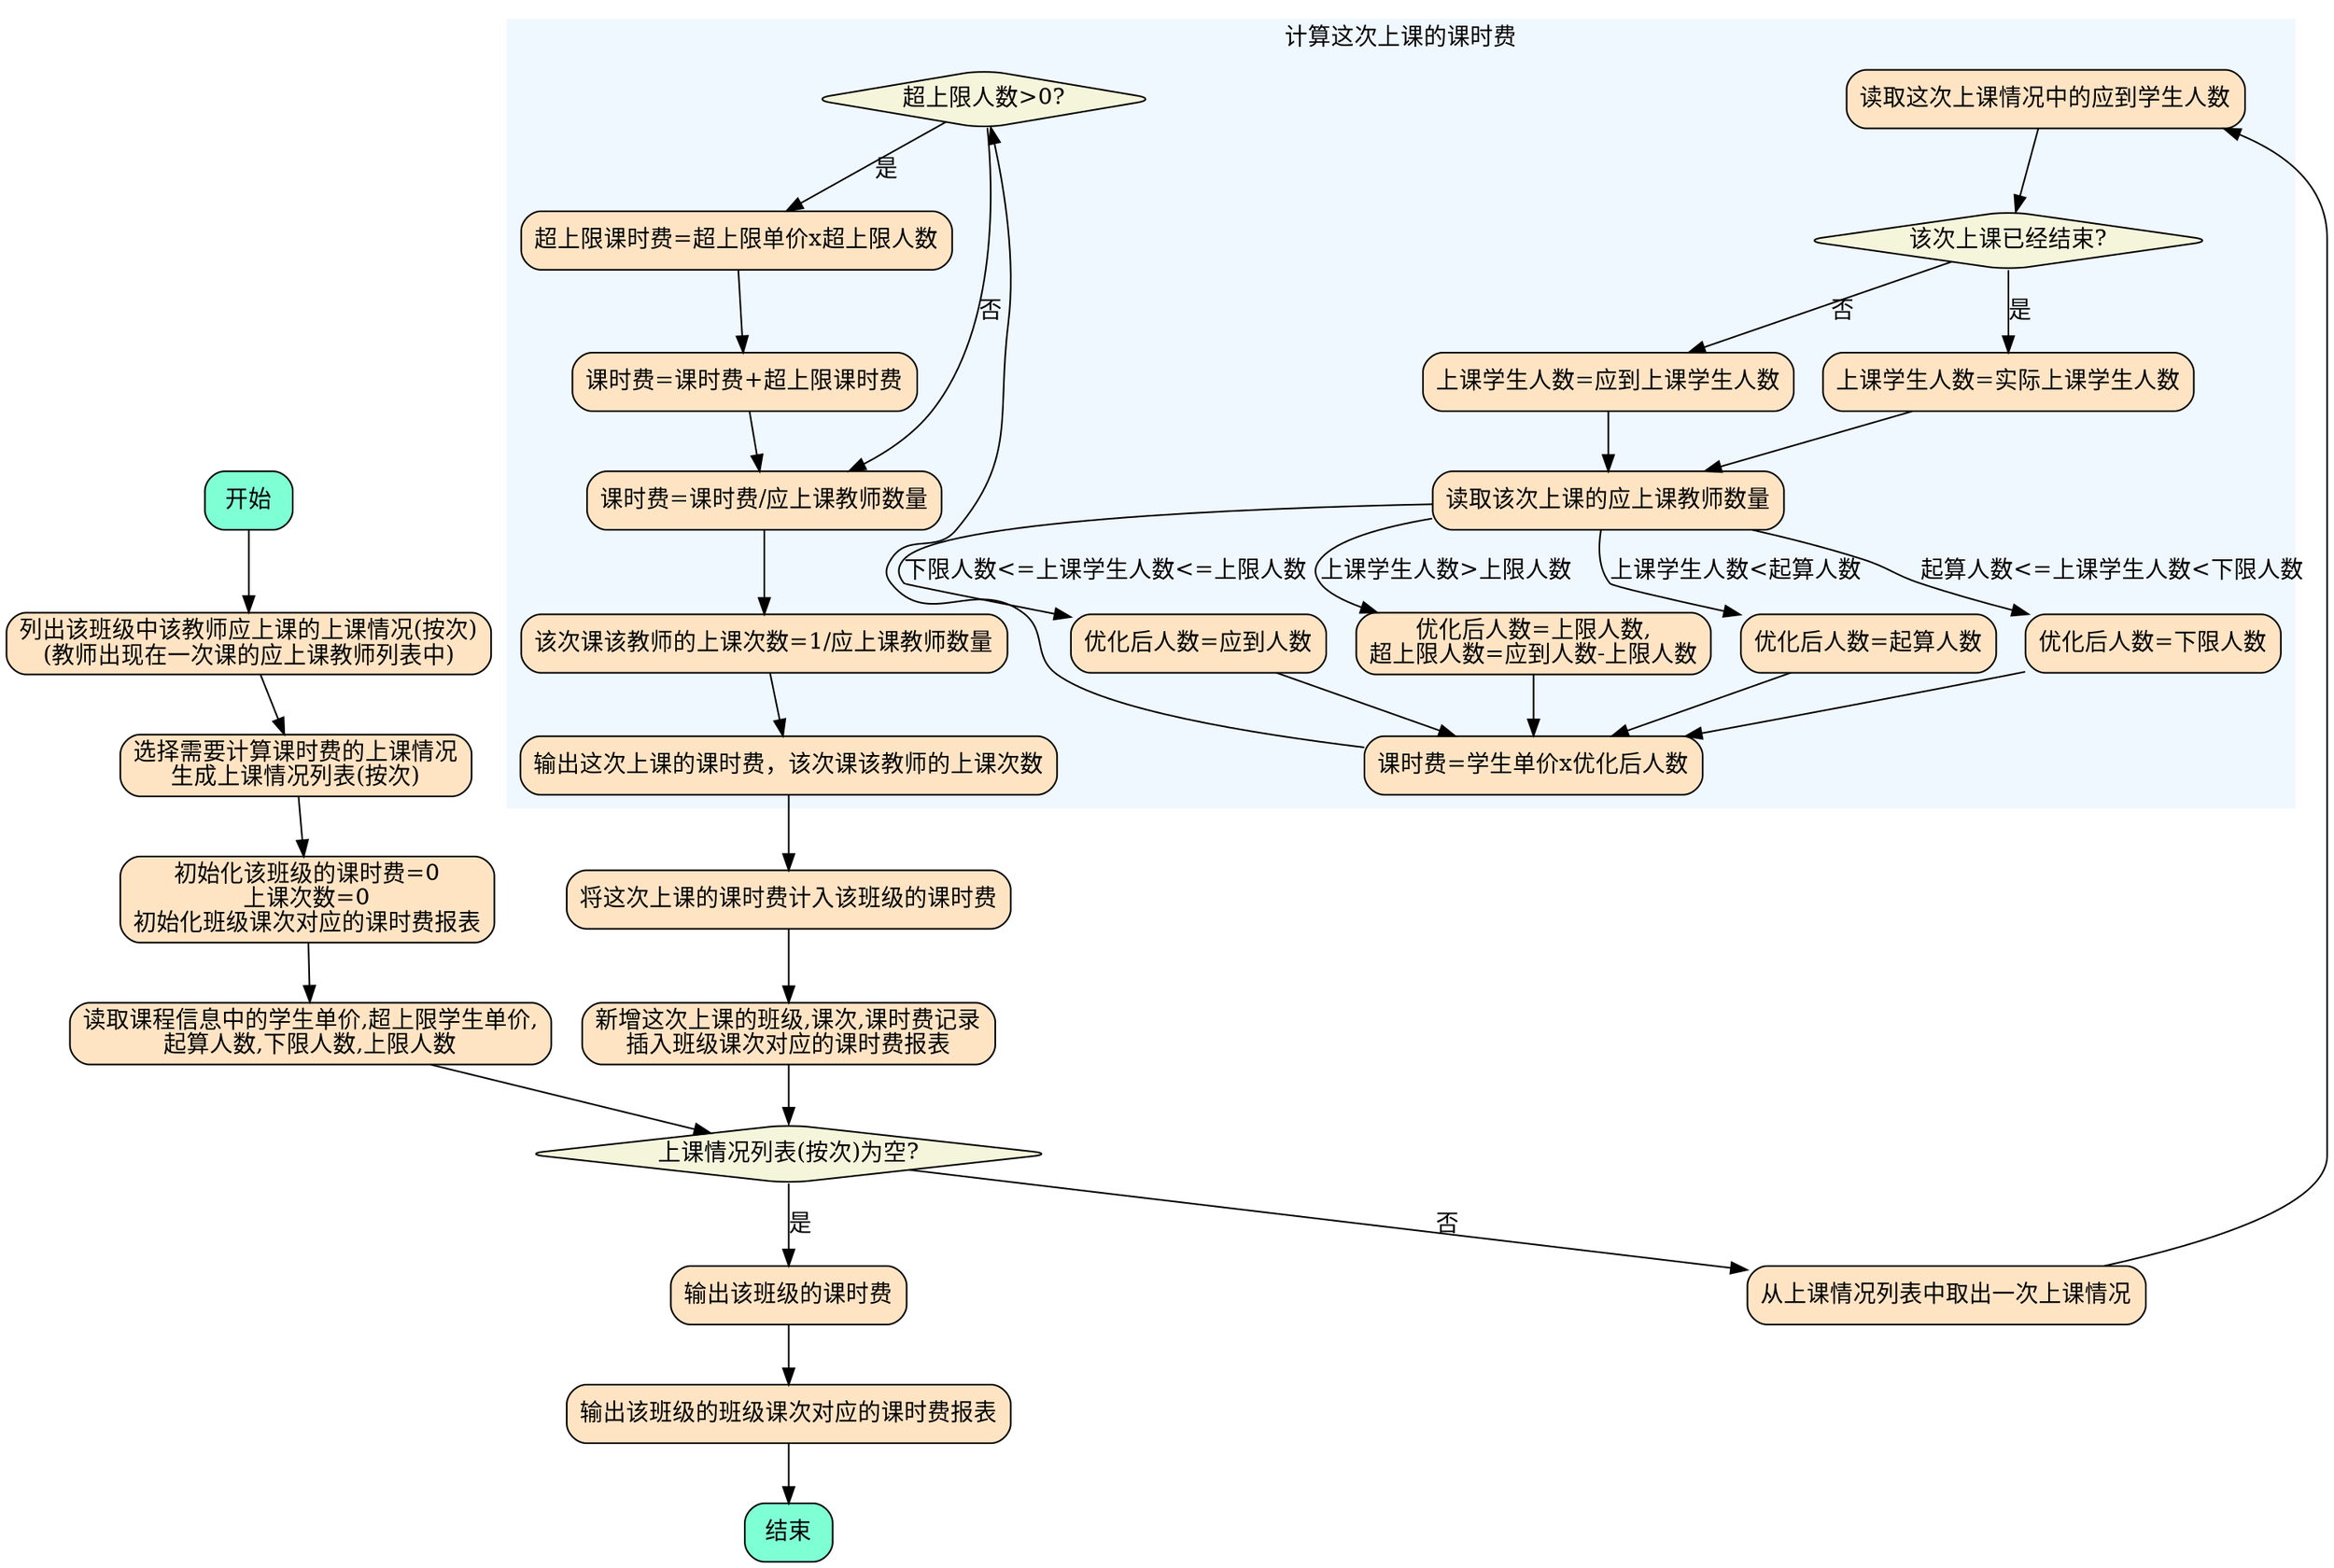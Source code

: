 digraph {
    node [shape="box", style="rounded,filled", fillcolor="aquamarine"]
        start[label="开始"];
        end[label="结束"];

    node [shape="box", style="rounded,filled", fillcolor="bisque"]
        s1[label="列出该班级中该教师应上课的上课情况(按次)\n(教师出现在一次课的应上课教师列表中)"];
        s2[label="选择需要计算课时费的上课情况\n生成上课情况列表(按次)"];
        s3[label="初始化该班级的课时费=0\n上课次数=0\n初始化班级课次对应的课时费报表"];
        s4[label="读取课程信息中的学生单价,超上限学生单价,\n起算人数,下限人数,上限人数"];
        s_c1_y1[label="输出该班级的课时费"];
        s_c1_y2[label="输出该班级的班级课次对应的课时费报表"];
        s_c1_n1[label="从上课情况列表中取出一次上课情况"];
        s_c1_n2[label="将这次上课的课时费计入该班级的课时费"];
        s_c1_n3[label="新增这次上课的班级,课次,课时费记录\n插入班级课次对应的课时费报表"];
    
    node [shape="diamond", style="rounded,filled", fillcolor="beige"]
        c1[label="上课情况列表(按次)为空?"];

    subgraph cluster1 {
        label="计算这次上课的课时费";
        style="filled";
        color="aliceblue";

        node [shape="box", style="rounded,filled", fillcolor="bisque"]
            sub1_s1[label="读取这次上课情况中的应到学生人数"];
            sub1_s2[label="读取该次上课的应上课教师数量"];
            sub1_s3_a[label="优化后人数=起算人数"];
            sub1_s3_b[label="优化后人数=下限人数"];
            sub1_s3_c[label="优化后人数=应到人数"];
            sub1_s3_d[label="优化后人数=上限人数,\n超上限人数=应到人数-上限人数"];
            sub1_s4[label="课时费=学生单价x优化后人数"];
            sub1_c2_y1[label="超上限课时费=超上限单价x超上限人数"];
            sub1_c2_y2[label="课时费=课时费+超上限课时费"];
            sub1_s5[label="课时费=课时费/应上课教师数量"];
            sub1_s6[label="该次课该教师的上课次数=1/应上课教师数量"];
            sub1_s7[label="输出这次上课的课时费，该次课该教师的上课次数"];
            sub1_c1_y1[label="上课学生人数=实际上课学生人数"];
            sub1_c1_n1[label="上课学生人数=应到上课学生人数"];
        
        node [shape="diamond", style="rounded,filled", fillcolor="beige"]
            sub1_c1[label="该次上课已经结束?"];
            sub1_c2[label="超上限人数>0?"];

        sub1_s1 -> sub1_c1;

        sub1_c1 -> sub1_c1_y1[label="是"];
        sub1_c1 -> sub1_c1_n1[label="否"];

        sub1_c1_y1 -> sub1_s2;
        sub1_c1_n1 -> sub1_s2;

        sub1_s2 -> sub1_s3_a[label="上课学生人数<起算人数"];
        sub1_s2 -> sub1_s3_b[label="起算人数<=上课学生人数<下限人数"];
        sub1_s2 -> sub1_s3_c[label="下限人数<=上课学生人数<=上限人数"];
        sub1_s2 -> sub1_s3_d[label="上课学生人数>上限人数"];
        sub1_s3_a -> sub1_s4;
        sub1_s3_b -> sub1_s4;
        sub1_s3_c -> sub1_s4;
        sub1_s3_d -> sub1_s4;

        sub1_s4 -> sub1_c2;
        sub1_c2 -> sub1_c2_y1[label="是"];
        sub1_c2 -> sub1_s5[label="否"];

        sub1_c2_y1 -> sub1_c2_y2 -> sub1_s5
        sub1_s5 -> sub1_s6 -> sub1_s7;

        {rank=same sub1_s3_a sub1_s3_b sub1_s3_c sub1_s3_d}
        {rank=max sub1_s4}
    }
    start -> s1 -> s2 -> s3 -> s4 -> c1;

    c1 -> s_c1_y1[label="是"];
    c1 -> s_c1_n1[label="否"];

    s_c1_y1 -> s_c1_y2 -> end;
    s_c1_n1 -> sub1_s1;

    sub1_s7 -> s_c1_n2;
    s_c1_n2 -> s_c1_n3 -> c1; 
}
